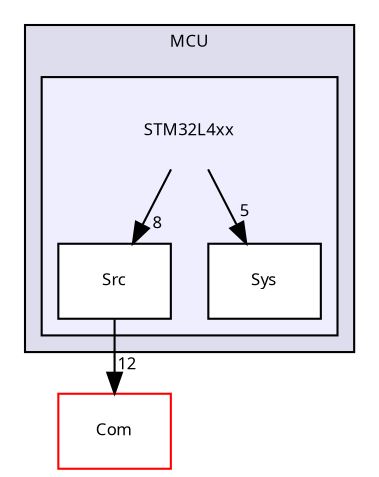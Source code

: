 digraph "Src/MCU/STM32L4xx" {
  compound=true
  node [ fontsize="8", fontname="Sans"];
  edge [ labelfontsize="8", labelfontname="Sans"];
  subgraph clusterdir_9c07b6f6cc004f3a3b80dfa585542b38 {
    graph [ bgcolor="#ddddee", pencolor="black", label="MCU" fontname="Sans", fontsize="8", URL="dir_9c07b6f6cc004f3a3b80dfa585542b38.html"]
  subgraph clusterdir_4aa5e0991c9b18fe5a35a31136c2c580 {
    graph [ bgcolor="#eeeeff", pencolor="black", label="" URL="dir_4aa5e0991c9b18fe5a35a31136c2c580.html"];
    dir_4aa5e0991c9b18fe5a35a31136c2c580 [shape=plaintext label="STM32L4xx"];
    dir_59d0b2c1743d08e394bbba28d42d2a85 [shape=box label="Src" color="black" fillcolor="white" style="filled" URL="dir_59d0b2c1743d08e394bbba28d42d2a85.html"];
    dir_0bf7b1b40a531700996cb1c0b8368c4b [shape=box label="Sys" color="black" fillcolor="white" style="filled" URL="dir_0bf7b1b40a531700996cb1c0b8368c4b.html"];
  }
  }
  dir_bd6076192d431881978bb9a63bffcd65 [shape=box label="Com" fillcolor="white" style="filled" color="red" URL="dir_bd6076192d431881978bb9a63bffcd65.html"];
  dir_59d0b2c1743d08e394bbba28d42d2a85->dir_bd6076192d431881978bb9a63bffcd65 [headlabel="12", labeldistance=1.5 headhref="dir_000028_000001.html"];
  dir_4aa5e0991c9b18fe5a35a31136c2c580->dir_59d0b2c1743d08e394bbba28d42d2a85 [headlabel="8", labeldistance=1.5 headhref="dir_000027_000028.html"];
  dir_4aa5e0991c9b18fe5a35a31136c2c580->dir_0bf7b1b40a531700996cb1c0b8368c4b [headlabel="5", labeldistance=1.5 headhref="dir_000027_000029.html"];
}
